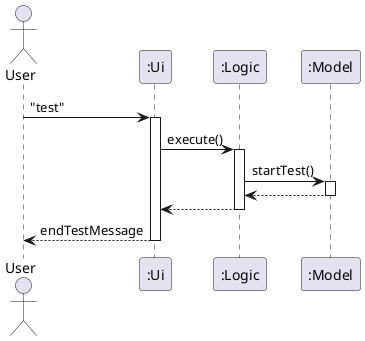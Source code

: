 @startuml
actor "User" as User
participant ":Ui" as Ui
participant ":Logic" as Logic
participant ":Model" as Model

User -> Ui : "test"
activate Ui

Ui -> Logic : execute()
activate Logic

Logic -> Model : startTest()
activate Model

Model --> Logic
deactivate Model

Logic --> Ui
deactivate Logic

Ui --> User : endTestMessage
deactivate Ui

@enduml